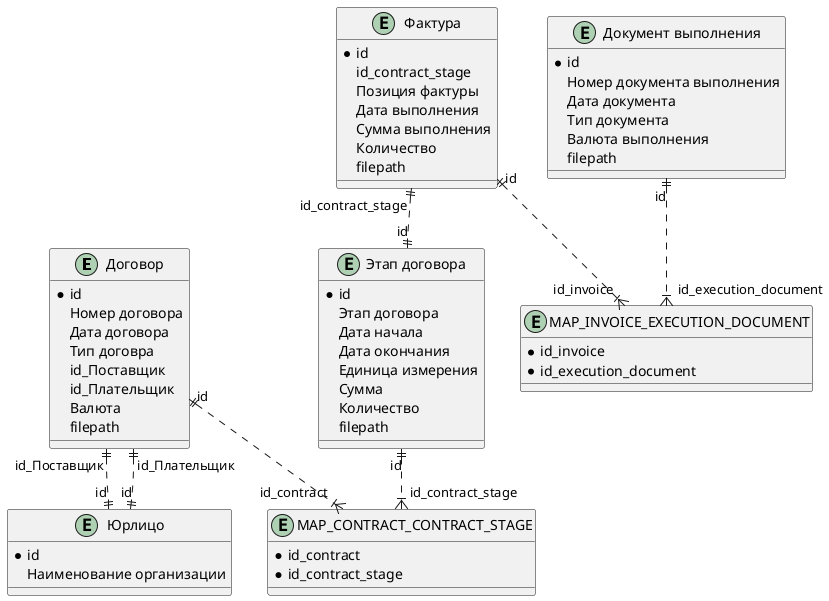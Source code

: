@startuml

    entity "Договор" as CONTRACT {
        * id
        Номер договора
        Дата договора
        Тип договра
        id_Поставщик
        id_Плательщик
        Валюта
        filepath
    }

    entity "Юрлицо" as PERSON {
        * id
        Наименование организации
    }

    entity "Этап договора" as CONTRACT_STAGE {
        * id
        Этап договора
        Дата начала
        Дата окончания
        Единица измерения
        Сумма
        Количество
        filepath
    }

    entity "Фактура" as INVOICE {
        * id
        id_contract_stage
        Позиция фактуры
        Дата выполнения
        Сумма выполнения
        Количество
        filepath
    }

    entity "Документ выполнения" as EXECUTION_DOCUMENT {
        * id
        Номер документа выполнения
        Дата документа
        Тип документа
        Валюта выполнения
        filepath
    }

    entity MAP_CONTRACT_CONTRACT_STAGE {
        * id_contract
        * id_contract_stage
    }

    entity MAP_INVOICE_EXECUTION_DOCUMENT {
        * id_invoice
        * id_execution_document
    }

    CONTRACT       "id" ||..|{ "id_contract"       MAP_CONTRACT_CONTRACT_STAGE
    CONTRACT_STAGE "id" ||..|{ "id_contract_stage" MAP_CONTRACT_CONTRACT_STAGE
    
    INVOICE "id_contract_stage" ||..|| "id" CONTRACT_STAGE
    
    INVOICE            "id" ||..|{ "id_invoice"            MAP_INVOICE_EXECUTION_DOCUMENT
    EXECUTION_DOCUMENT "id" ||..|{ "id_execution_document" MAP_INVOICE_EXECUTION_DOCUMENT
    
    CONTRACT "id_Поставщик"  ||..|| "id" PERSON
    CONTRACT "id_Плательщик" ||..|| "id" PERSON

@enduml